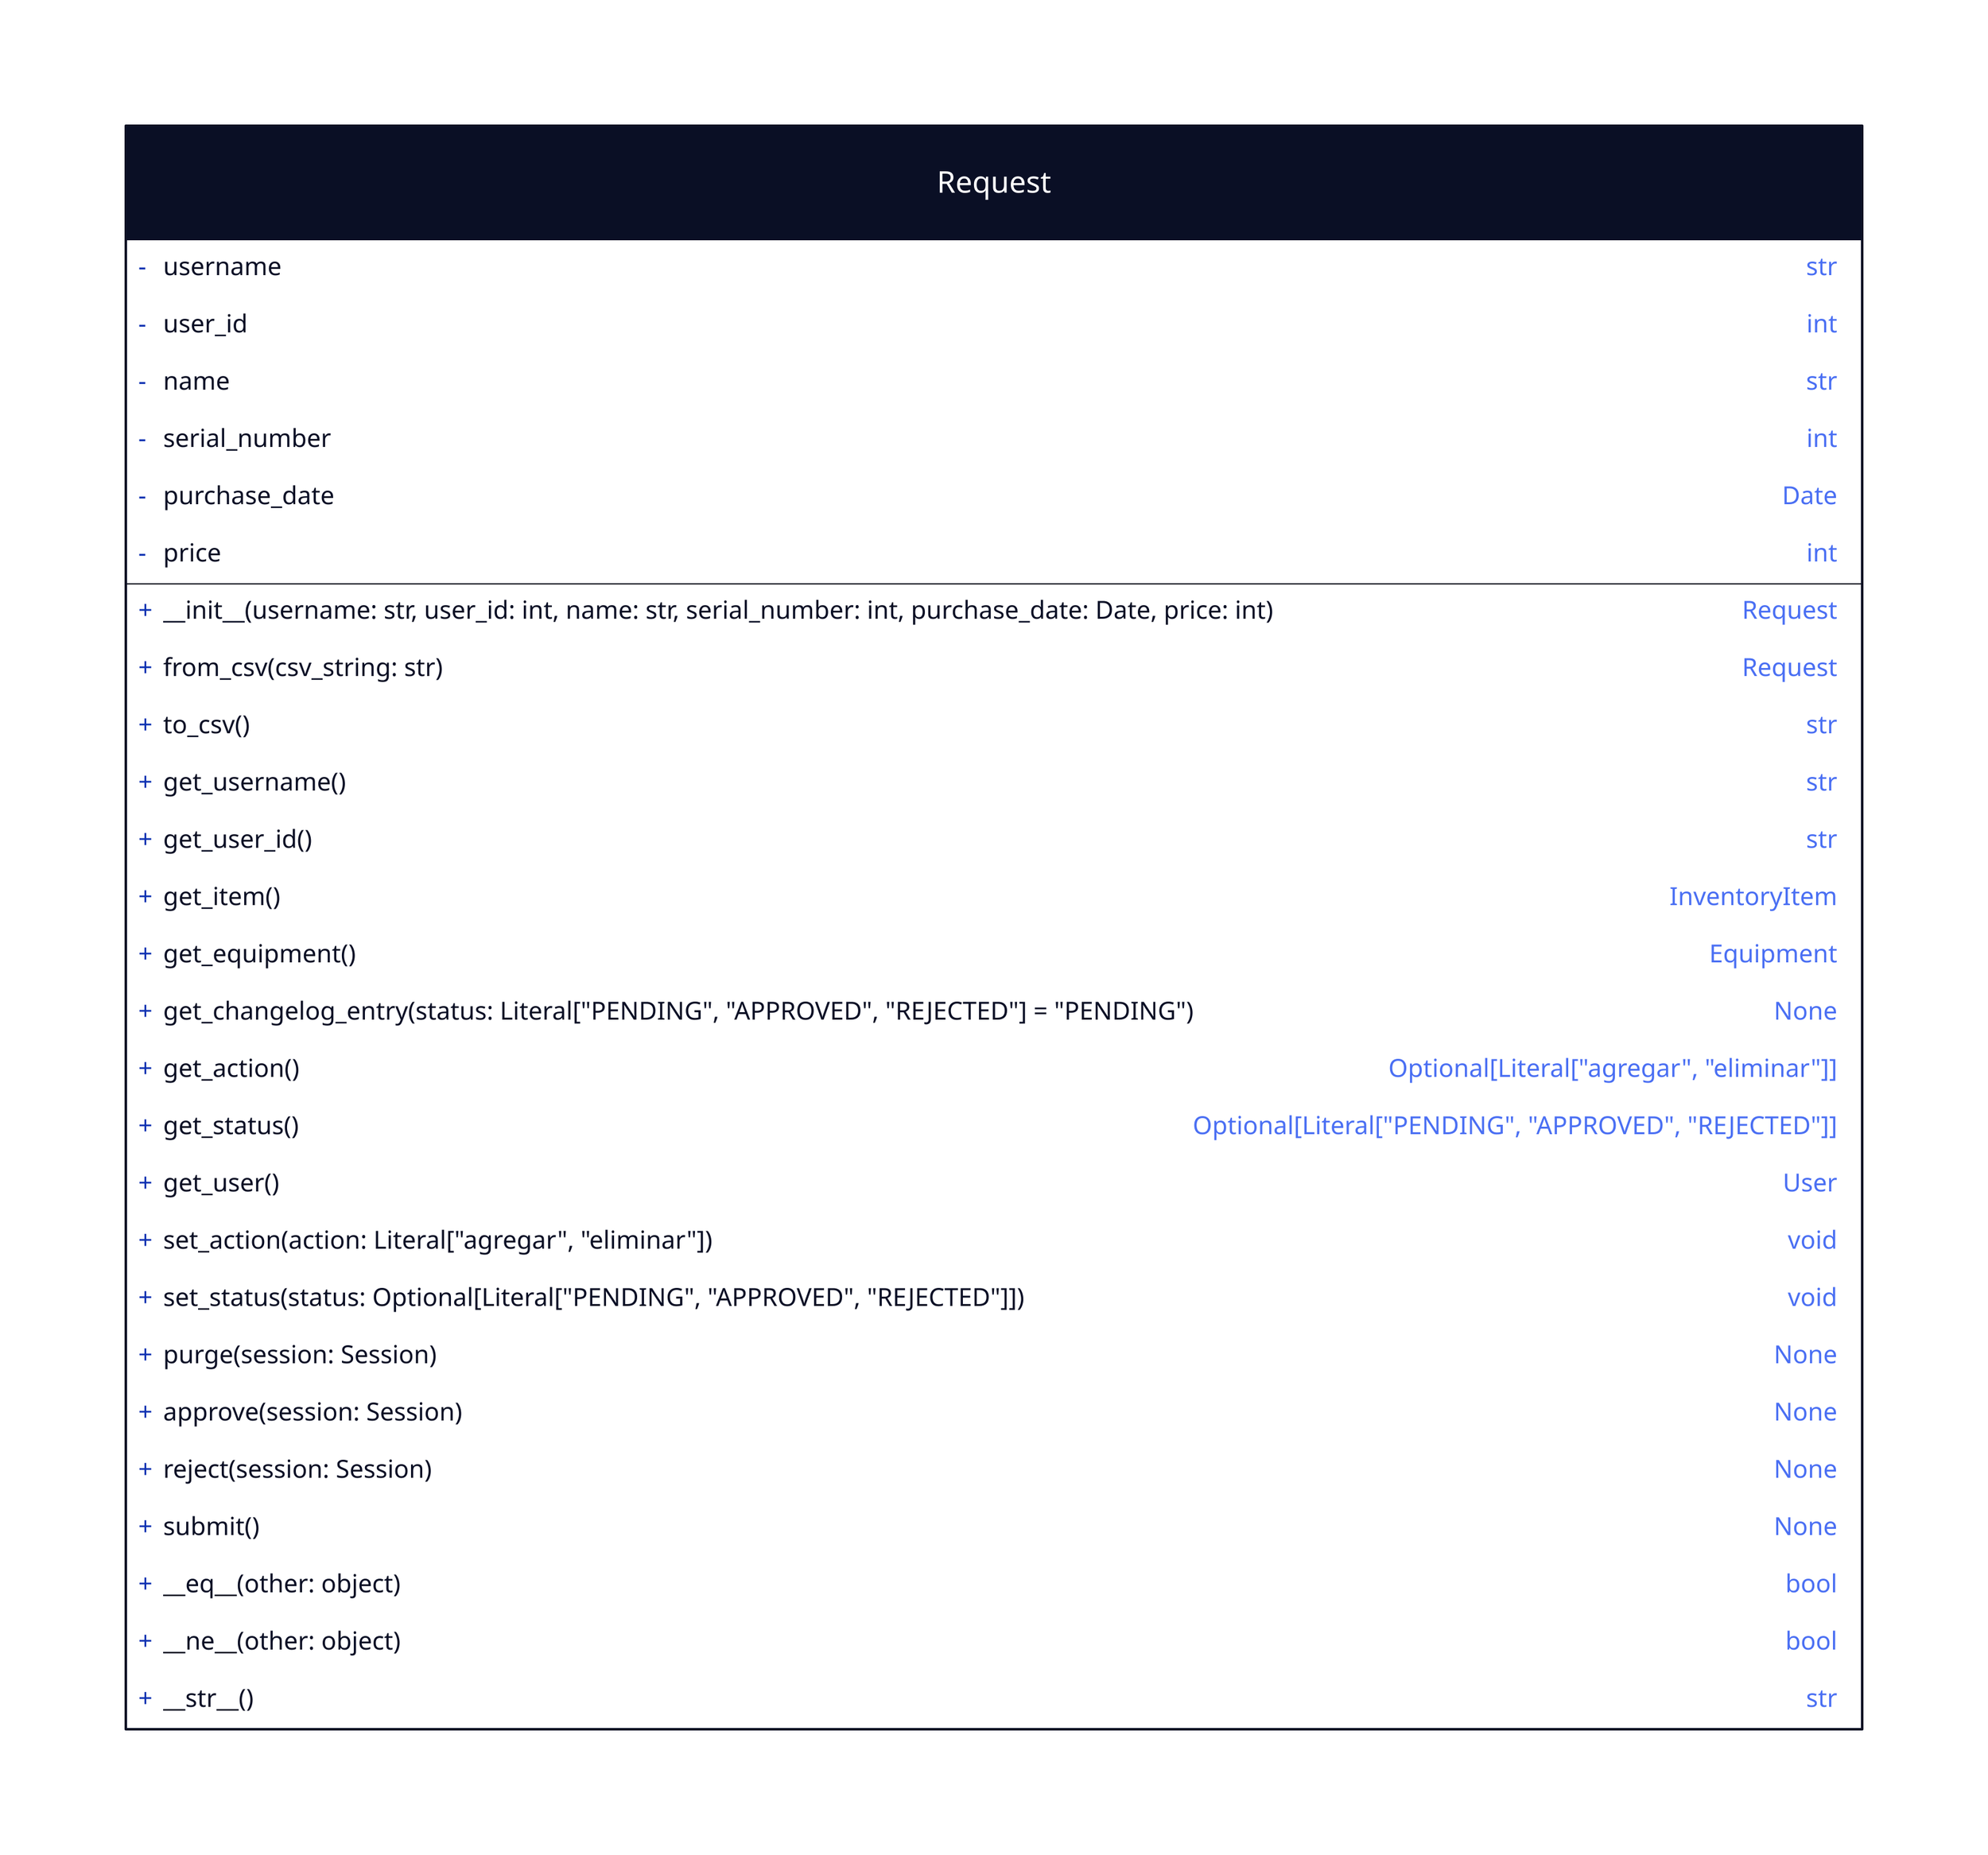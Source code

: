 Request: {
  shape: class

  -username: str
  -user_id: int
  -name: str
  -serial_number: int
  -purchase_date: Date
  -price: int

  +__init__(username\: str, user_id\: int, name\: str, serial_number\: int, purchase_date\: Date, price\: int): Request
  +from_csv(csv_string\: str): Request
  +to_csv(): str

  +get_username(): str
  +get_user_id(): str
  +get_item(): InventoryItem
  +get_equipment(): Equipment
  +get_changelog_entry(status\: Literal\["PENDING", "APPROVED", "REJECTED"\] = "PENDING"): None
  +get_action(): Optional\[Literal\["agregar", "eliminar"\]\]
  +get_status(): Optional\[Literal\["PENDING", "APPROVED", "REJECTED"\]\]
  +get_user(): User

  +set_action(action\: Literal\["agregar", "eliminar"\])
  +set_status(status\: Optional\[Literal\["PENDING", "APPROVED", "REJECTED"\]\])

  +purge(session\: Session): None
  +approve(session\: Session): None
  +reject(session\: Session): None
  +submit(): None

  +__eq__(other\: object): bool
  +__ne__(other\: object): bool
  +__str__(): str
}